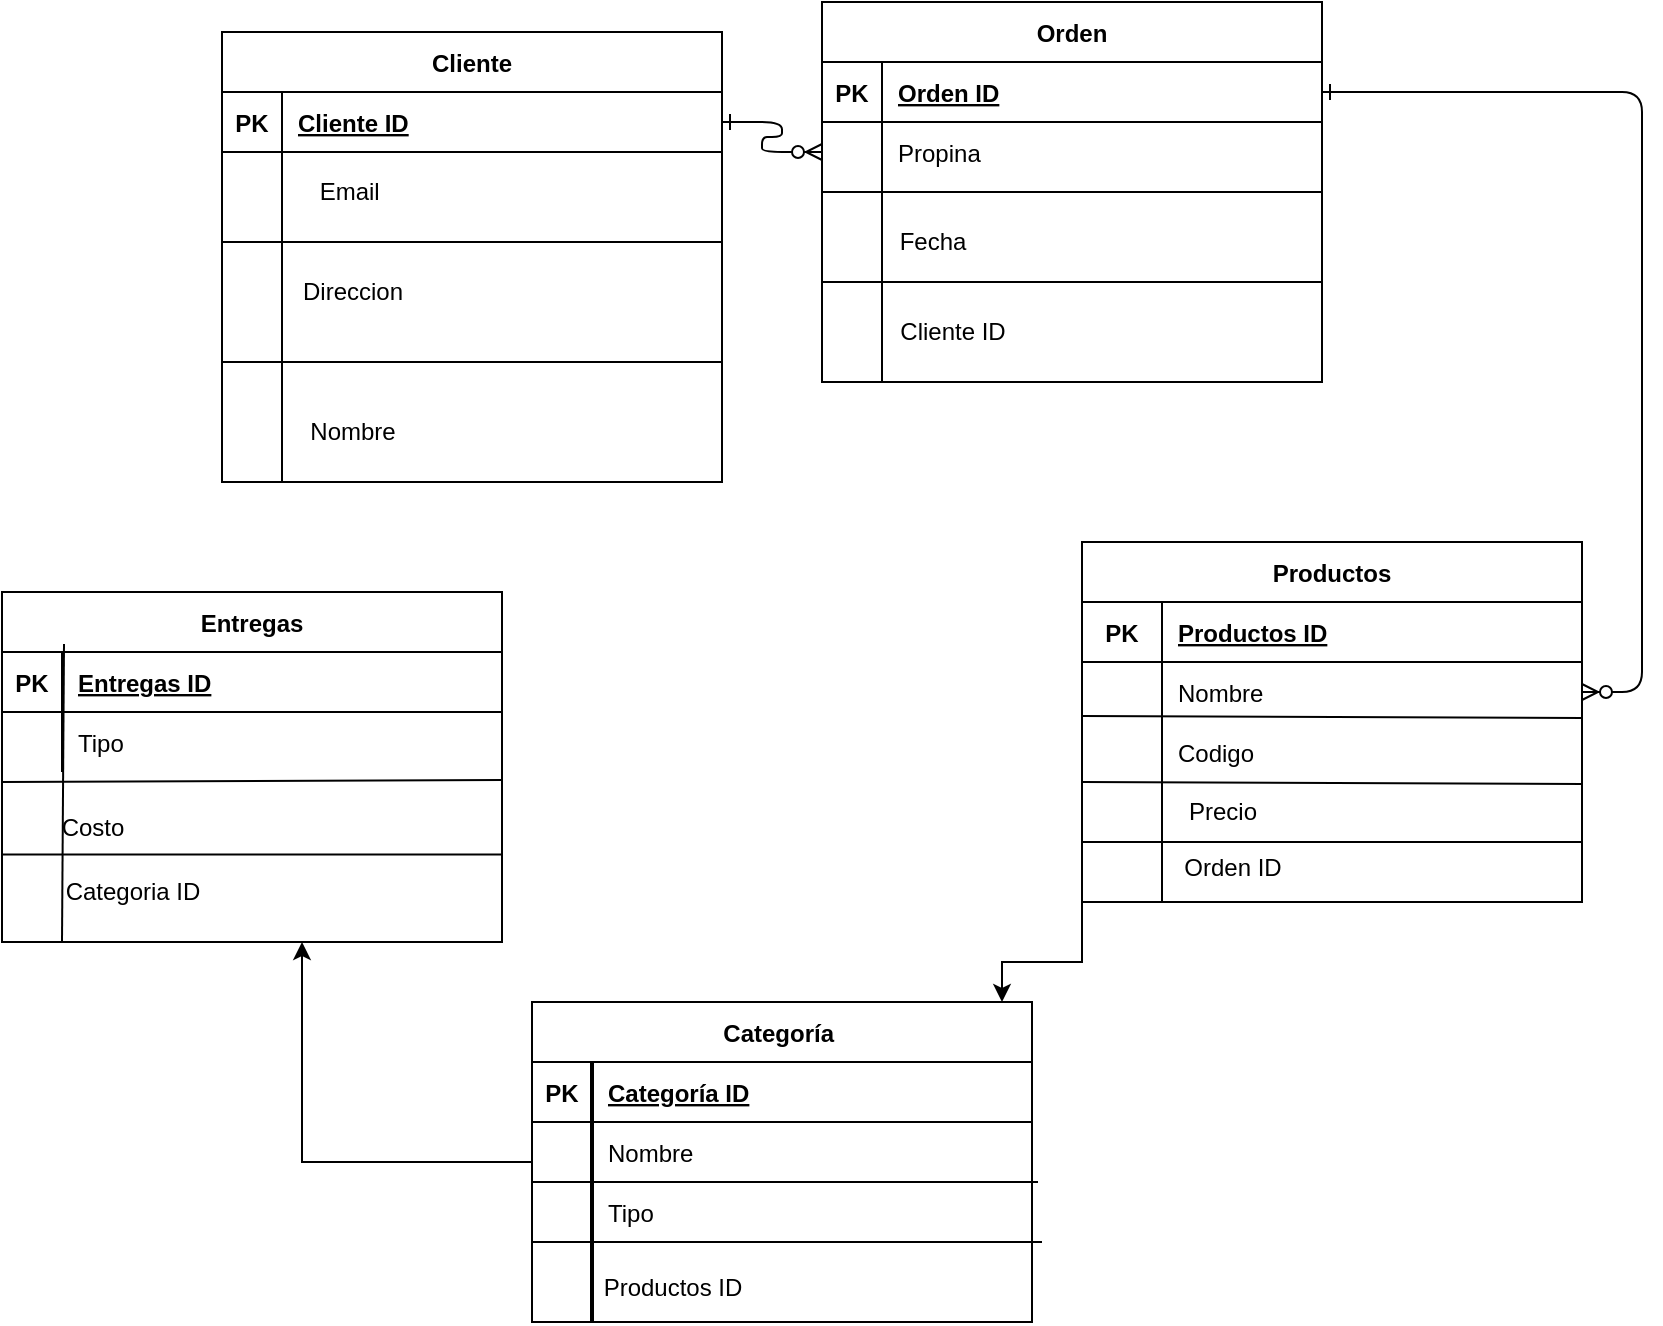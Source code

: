 <mxfile version="26.0.15">
  <diagram id="R2lEEEUBdFMjLlhIrx00" name="Page-1">
    <mxGraphModel grid="1" page="1" gridSize="10" guides="1" tooltips="1" connect="1" arrows="1" fold="1" pageScale="1" pageWidth="850" pageHeight="1100" math="0" shadow="0" extFonts="Permanent Marker^https://fonts.googleapis.com/css?family=Permanent+Marker">
      <root>
        <mxCell id="0" />
        <mxCell id="1" parent="0" />
        <mxCell id="C-vyLk0tnHw3VtMMgP7b-1" value="" style="edgeStyle=entityRelationEdgeStyle;endArrow=ERzeroToMany;startArrow=ERone;endFill=1;startFill=0;" edge="1" parent="1" source="C-vyLk0tnHw3VtMMgP7b-24">
          <mxGeometry width="100" height="100" relative="1" as="geometry">
            <mxPoint x="340" y="720" as="sourcePoint" />
            <mxPoint x="450.0" y="195" as="targetPoint" />
          </mxGeometry>
        </mxCell>
        <mxCell id="C-vyLk0tnHw3VtMMgP7b-12" value="" style="edgeStyle=entityRelationEdgeStyle;endArrow=ERzeroToMany;startArrow=ERone;endFill=1;startFill=0;" edge="1" parent="1" source="C-vyLk0tnHw3VtMMgP7b-3" target="C-vyLk0tnHw3VtMMgP7b-17">
          <mxGeometry width="100" height="100" relative="1" as="geometry">
            <mxPoint x="400" y="180" as="sourcePoint" />
            <mxPoint x="460" y="205" as="targetPoint" />
          </mxGeometry>
        </mxCell>
        <mxCell id="C-vyLk0tnHw3VtMMgP7b-2" value="Orden" style="shape=table;startSize=30;container=1;collapsible=1;childLayout=tableLayout;fixedRows=1;rowLines=0;fontStyle=1;align=center;resizeLast=1;" vertex="1" parent="1">
          <mxGeometry x="450" y="120" width="250" height="190" as="geometry" />
        </mxCell>
        <mxCell id="C-vyLk0tnHw3VtMMgP7b-3" value="" style="shape=partialRectangle;collapsible=0;dropTarget=0;pointerEvents=0;fillColor=none;points=[[0,0.5],[1,0.5]];portConstraint=eastwest;top=0;left=0;right=0;bottom=1;" vertex="1" parent="C-vyLk0tnHw3VtMMgP7b-2">
          <mxGeometry y="30" width="250" height="30" as="geometry" />
        </mxCell>
        <mxCell id="C-vyLk0tnHw3VtMMgP7b-4" value="PK" style="shape=partialRectangle;overflow=hidden;connectable=0;fillColor=none;top=0;left=0;bottom=0;right=0;fontStyle=1;" vertex="1" parent="C-vyLk0tnHw3VtMMgP7b-3">
          <mxGeometry width="30" height="30" as="geometry">
            <mxRectangle width="30" height="30" as="alternateBounds" />
          </mxGeometry>
        </mxCell>
        <mxCell id="C-vyLk0tnHw3VtMMgP7b-5" value="Orden ID" style="shape=partialRectangle;overflow=hidden;connectable=0;fillColor=none;top=0;left=0;bottom=0;right=0;align=left;spacingLeft=6;fontStyle=5;" vertex="1" parent="C-vyLk0tnHw3VtMMgP7b-3">
          <mxGeometry x="30" width="220" height="30" as="geometry">
            <mxRectangle width="220" height="30" as="alternateBounds" />
          </mxGeometry>
        </mxCell>
        <mxCell id="C-vyLk0tnHw3VtMMgP7b-9" value="" style="shape=partialRectangle;collapsible=0;dropTarget=0;pointerEvents=0;fillColor=none;points=[[0,0.5],[1,0.5]];portConstraint=eastwest;top=0;left=0;right=0;bottom=0;" vertex="1" parent="C-vyLk0tnHw3VtMMgP7b-2">
          <mxGeometry y="60" width="250" height="30" as="geometry" />
        </mxCell>
        <mxCell id="C-vyLk0tnHw3VtMMgP7b-10" value="" style="shape=partialRectangle;overflow=hidden;connectable=0;fillColor=none;top=0;left=0;bottom=0;right=0;" vertex="1" parent="C-vyLk0tnHw3VtMMgP7b-9">
          <mxGeometry width="30" height="30" as="geometry">
            <mxRectangle width="30" height="30" as="alternateBounds" />
          </mxGeometry>
        </mxCell>
        <mxCell id="C-vyLk0tnHw3VtMMgP7b-11" value="Propina" style="shape=partialRectangle;overflow=hidden;connectable=0;fillColor=none;top=0;left=0;bottom=0;right=0;align=left;spacingLeft=6;" vertex="1" parent="C-vyLk0tnHw3VtMMgP7b-9">
          <mxGeometry x="30" width="220" height="30" as="geometry">
            <mxRectangle width="220" height="30" as="alternateBounds" />
          </mxGeometry>
        </mxCell>
        <mxCell id="C-vyLk0tnHw3VtMMgP7b-23" value="Cliente" style="shape=table;startSize=30;container=1;collapsible=1;childLayout=tableLayout;fixedRows=1;rowLines=0;fontStyle=1;align=center;resizeLast=1;" vertex="1" parent="1">
          <mxGeometry x="150" y="135" width="250" height="225" as="geometry">
            <mxRectangle x="130" y="135" width="100" height="30" as="alternateBounds" />
          </mxGeometry>
        </mxCell>
        <mxCell id="C-vyLk0tnHw3VtMMgP7b-24" value="" style="shape=partialRectangle;collapsible=0;dropTarget=0;pointerEvents=0;fillColor=none;points=[[0,0.5],[1,0.5]];portConstraint=eastwest;top=0;left=0;right=0;bottom=1;" vertex="1" parent="C-vyLk0tnHw3VtMMgP7b-23">
          <mxGeometry y="30" width="250" height="30" as="geometry" />
        </mxCell>
        <mxCell id="C-vyLk0tnHw3VtMMgP7b-25" value="PK" style="shape=partialRectangle;overflow=hidden;connectable=0;fillColor=none;top=0;left=0;bottom=0;right=0;fontStyle=1;" vertex="1" parent="C-vyLk0tnHw3VtMMgP7b-24">
          <mxGeometry width="30" height="30" as="geometry">
            <mxRectangle width="30" height="30" as="alternateBounds" />
          </mxGeometry>
        </mxCell>
        <mxCell id="C-vyLk0tnHw3VtMMgP7b-26" value="Cliente ID" style="shape=partialRectangle;overflow=hidden;connectable=0;fillColor=none;top=0;left=0;bottom=0;right=0;align=left;spacingLeft=6;fontStyle=5;" vertex="1" parent="C-vyLk0tnHw3VtMMgP7b-24">
          <mxGeometry x="30" width="220" height="30" as="geometry">
            <mxRectangle width="220" height="30" as="alternateBounds" />
          </mxGeometry>
        </mxCell>
        <mxCell id="C-vyLk0tnHw3VtMMgP7b-27" value="" style="shape=partialRectangle;collapsible=0;dropTarget=0;pointerEvents=0;fillColor=none;points=[[0,0.5],[1,0.5]];portConstraint=eastwest;top=0;left=0;right=0;bottom=0;" vertex="1" parent="C-vyLk0tnHw3VtMMgP7b-23">
          <mxGeometry y="60" width="250" height="25" as="geometry" />
        </mxCell>
        <mxCell id="C-vyLk0tnHw3VtMMgP7b-28" value="" style="shape=partialRectangle;overflow=hidden;connectable=0;fillColor=none;top=0;left=0;bottom=0;right=0;" vertex="1" parent="C-vyLk0tnHw3VtMMgP7b-27">
          <mxGeometry width="30" height="25" as="geometry">
            <mxRectangle width="30" height="25" as="alternateBounds" />
          </mxGeometry>
        </mxCell>
        <mxCell id="C-vyLk0tnHw3VtMMgP7b-29" value="" style="shape=partialRectangle;overflow=hidden;connectable=0;fillColor=none;top=0;left=0;bottom=0;right=0;align=left;spacingLeft=6;" vertex="1" parent="C-vyLk0tnHw3VtMMgP7b-27">
          <mxGeometry x="30" width="220" height="25" as="geometry">
            <mxRectangle width="220" height="25" as="alternateBounds" />
          </mxGeometry>
        </mxCell>
        <mxCell id="VLRJgFclnj6k9HpKqRlD-32" value="" style="endArrow=none;html=1;rounded=0;" edge="1" parent="1">
          <mxGeometry relative="1" as="geometry">
            <mxPoint x="180" y="360" as="sourcePoint" />
            <mxPoint x="180" y="170" as="targetPoint" />
            <Array as="points">
              <mxPoint x="180" y="259" />
            </Array>
          </mxGeometry>
        </mxCell>
        <mxCell id="VLRJgFclnj6k9HpKqRlD-40" value="" style="endArrow=none;html=1;rounded=0;" edge="1" parent="1">
          <mxGeometry relative="1" as="geometry">
            <mxPoint x="150" y="240" as="sourcePoint" />
            <mxPoint x="400" y="240" as="targetPoint" />
          </mxGeometry>
        </mxCell>
        <mxCell id="VLRJgFclnj6k9HpKqRlD-41" value="" style="endArrow=none;html=1;rounded=0;" edge="1" parent="1">
          <mxGeometry relative="1" as="geometry">
            <mxPoint x="150" y="300" as="sourcePoint" />
            <mxPoint x="400" y="300" as="targetPoint" />
          </mxGeometry>
        </mxCell>
        <mxCell id="VLRJgFclnj6k9HpKqRlD-42" value="Direccion" style="text;html=1;align=center;verticalAlign=middle;resizable=0;points=[];autosize=1;strokeColor=none;fillColor=none;" vertex="1" parent="1">
          <mxGeometry x="180" y="250" width="70" height="30" as="geometry" />
        </mxCell>
        <mxCell id="VLRJgFclnj6k9HpKqRlD-43" value="Nombre" style="text;html=1;align=center;verticalAlign=middle;resizable=0;points=[];autosize=1;strokeColor=none;fillColor=none;" vertex="1" parent="1">
          <mxGeometry x="180" y="320" width="70" height="30" as="geometry" />
        </mxCell>
        <mxCell id="VLRJgFclnj6k9HpKqRlD-46" value="&lt;span style=&quot;white-space: pre;&quot;&gt;&#x9;&lt;/span&gt;Email" style="text;html=1;align=center;verticalAlign=middle;resizable=0;points=[];autosize=1;strokeColor=none;fillColor=none;" vertex="1" parent="1">
          <mxGeometry x="160" y="200" width="80" height="30" as="geometry" />
        </mxCell>
        <mxCell id="VLRJgFclnj6k9HpKqRlD-48" value="Entregas" style="shape=table;startSize=30;container=1;collapsible=1;childLayout=tableLayout;fixedRows=1;rowLines=0;fontStyle=1;align=center;resizeLast=1;direction=east;" vertex="1" parent="1">
          <mxGeometry x="40" y="415" width="250" height="175" as="geometry" />
        </mxCell>
        <mxCell id="VLRJgFclnj6k9HpKqRlD-49" value="" style="shape=partialRectangle;collapsible=0;dropTarget=0;pointerEvents=0;fillColor=none;points=[[0,0.5],[1,0.5]];portConstraint=eastwest;top=0;left=0;right=0;bottom=1;" vertex="1" parent="VLRJgFclnj6k9HpKqRlD-48">
          <mxGeometry y="30" width="250" height="30" as="geometry" />
        </mxCell>
        <mxCell id="VLRJgFclnj6k9HpKqRlD-50" value="PK" style="shape=partialRectangle;overflow=hidden;connectable=0;fillColor=none;top=0;left=0;bottom=0;right=0;fontStyle=1;" vertex="1" parent="VLRJgFclnj6k9HpKqRlD-49">
          <mxGeometry width="30" height="30" as="geometry">
            <mxRectangle width="30" height="30" as="alternateBounds" />
          </mxGeometry>
        </mxCell>
        <mxCell id="VLRJgFclnj6k9HpKqRlD-51" value="Entregas ID" style="shape=partialRectangle;overflow=hidden;connectable=0;fillColor=none;top=0;left=0;bottom=0;right=0;align=left;spacingLeft=6;fontStyle=5;" vertex="1" parent="VLRJgFclnj6k9HpKqRlD-49">
          <mxGeometry x="30" width="220" height="30" as="geometry">
            <mxRectangle width="220" height="30" as="alternateBounds" />
          </mxGeometry>
        </mxCell>
        <mxCell id="VLRJgFclnj6k9HpKqRlD-52" value="" style="shape=partialRectangle;collapsible=0;dropTarget=0;pointerEvents=0;fillColor=none;points=[[0,0.5],[1,0.5]];portConstraint=eastwest;top=0;left=0;right=0;bottom=0;" vertex="1" parent="VLRJgFclnj6k9HpKqRlD-48">
          <mxGeometry y="60" width="250" height="30" as="geometry" />
        </mxCell>
        <mxCell id="VLRJgFclnj6k9HpKqRlD-53" value="" style="shape=partialRectangle;overflow=hidden;connectable=0;fillColor=none;top=0;left=0;bottom=0;right=0;" vertex="1" parent="VLRJgFclnj6k9HpKqRlD-52">
          <mxGeometry width="30" height="30" as="geometry">
            <mxRectangle width="30" height="30" as="alternateBounds" />
          </mxGeometry>
        </mxCell>
        <mxCell id="VLRJgFclnj6k9HpKqRlD-54" value="Tipo" style="shape=partialRectangle;overflow=hidden;connectable=0;fillColor=none;top=0;left=0;bottom=0;right=0;align=left;spacingLeft=6;" vertex="1" parent="VLRJgFclnj6k9HpKqRlD-52">
          <mxGeometry x="30" width="220" height="30" as="geometry">
            <mxRectangle width="220" height="30" as="alternateBounds" />
          </mxGeometry>
        </mxCell>
        <mxCell id="VLRJgFclnj6k9HpKqRlD-58" value="Categoría " style="shape=table;startSize=30;container=1;collapsible=1;childLayout=tableLayout;fixedRows=1;rowLines=0;fontStyle=1;align=center;resizeLast=1;direction=east;" vertex="1" parent="1">
          <mxGeometry x="305" y="620" width="250" height="160" as="geometry" />
        </mxCell>
        <mxCell id="VLRJgFclnj6k9HpKqRlD-59" value="" style="shape=partialRectangle;collapsible=0;dropTarget=0;pointerEvents=0;fillColor=none;points=[[0,0.5],[1,0.5]];portConstraint=eastwest;top=0;left=0;right=0;bottom=1;" vertex="1" parent="VLRJgFclnj6k9HpKqRlD-58">
          <mxGeometry y="30" width="250" height="30" as="geometry" />
        </mxCell>
        <mxCell id="VLRJgFclnj6k9HpKqRlD-60" value="PK" style="shape=partialRectangle;overflow=hidden;connectable=0;fillColor=none;top=0;left=0;bottom=0;right=0;fontStyle=1;" vertex="1" parent="VLRJgFclnj6k9HpKqRlD-59">
          <mxGeometry width="30" height="30" as="geometry">
            <mxRectangle width="30" height="30" as="alternateBounds" />
          </mxGeometry>
        </mxCell>
        <mxCell id="VLRJgFclnj6k9HpKqRlD-61" value="Categoría ID" style="shape=partialRectangle;overflow=hidden;connectable=0;fillColor=none;top=0;left=0;bottom=0;right=0;align=left;spacingLeft=6;fontStyle=5;" vertex="1" parent="VLRJgFclnj6k9HpKqRlD-59">
          <mxGeometry x="30" width="220" height="30" as="geometry">
            <mxRectangle width="220" height="30" as="alternateBounds" />
          </mxGeometry>
        </mxCell>
        <mxCell id="VLRJgFclnj6k9HpKqRlD-62" value="" style="shape=partialRectangle;collapsible=0;dropTarget=0;pointerEvents=0;fillColor=none;points=[[0,0.5],[1,0.5]];portConstraint=eastwest;top=0;left=0;right=0;bottom=0;" vertex="1" parent="VLRJgFclnj6k9HpKqRlD-58">
          <mxGeometry y="60" width="250" height="30" as="geometry" />
        </mxCell>
        <mxCell id="VLRJgFclnj6k9HpKqRlD-63" value="" style="shape=partialRectangle;overflow=hidden;connectable=0;fillColor=none;top=0;left=0;bottom=0;right=0;" vertex="1" parent="VLRJgFclnj6k9HpKqRlD-62">
          <mxGeometry width="30" height="30" as="geometry">
            <mxRectangle width="30" height="30" as="alternateBounds" />
          </mxGeometry>
        </mxCell>
        <mxCell id="VLRJgFclnj6k9HpKqRlD-64" value="Nombre" style="shape=partialRectangle;overflow=hidden;connectable=0;fillColor=none;top=0;left=0;bottom=0;right=0;align=left;spacingLeft=6;" vertex="1" parent="VLRJgFclnj6k9HpKqRlD-62">
          <mxGeometry x="30" width="220" height="30" as="geometry">
            <mxRectangle width="220" height="30" as="alternateBounds" />
          </mxGeometry>
        </mxCell>
        <mxCell id="VLRJgFclnj6k9HpKqRlD-65" value="" style="shape=partialRectangle;collapsible=0;dropTarget=0;pointerEvents=0;fillColor=none;points=[[0,0.5],[1,0.5]];portConstraint=eastwest;top=0;left=0;right=0;bottom=0;" vertex="1" parent="VLRJgFclnj6k9HpKqRlD-58">
          <mxGeometry y="90" width="250" height="30" as="geometry" />
        </mxCell>
        <mxCell id="VLRJgFclnj6k9HpKqRlD-66" value="" style="shape=partialRectangle;overflow=hidden;connectable=0;fillColor=none;top=0;left=0;bottom=0;right=0;" vertex="1" parent="VLRJgFclnj6k9HpKqRlD-65">
          <mxGeometry width="30" height="30" as="geometry">
            <mxRectangle width="30" height="30" as="alternateBounds" />
          </mxGeometry>
        </mxCell>
        <mxCell id="VLRJgFclnj6k9HpKqRlD-67" value="Tipo" style="shape=partialRectangle;overflow=hidden;connectable=0;fillColor=none;top=0;left=0;bottom=0;right=0;align=left;spacingLeft=6;" vertex="1" parent="VLRJgFclnj6k9HpKqRlD-65">
          <mxGeometry x="30" width="220" height="30" as="geometry">
            <mxRectangle width="220" height="30" as="alternateBounds" />
          </mxGeometry>
        </mxCell>
        <mxCell id="ObWzaemAc5MZhWVd-z3M-8" value="" style="endArrow=none;html=1;rounded=0;exitX=0;exitY=1;exitDx=0;exitDy=0;exitPerimeter=0;" edge="1" parent="VLRJgFclnj6k9HpKqRlD-58" source="VLRJgFclnj6k9HpKqRlD-65">
          <mxGeometry width="50" height="50" relative="1" as="geometry">
            <mxPoint x="85" y="170" as="sourcePoint" />
            <mxPoint x="255" y="120" as="targetPoint" />
          </mxGeometry>
        </mxCell>
        <mxCell id="VLRJgFclnj6k9HpKqRlD-68" value="" style="line;strokeWidth=1;rotatable=0;dashed=0;labelPosition=right;align=left;verticalAlign=middle;spacingTop=0;spacingLeft=6;points=[];portConstraint=eastwest;" vertex="1" parent="1">
          <mxGeometry x="450" y="210" width="250" height="10" as="geometry" />
        </mxCell>
        <mxCell id="VLRJgFclnj6k9HpKqRlD-74" value="" style="line;strokeWidth=1;rotatable=0;dashed=0;labelPosition=right;align=left;verticalAlign=middle;spacingTop=0;spacingLeft=6;points=[];portConstraint=eastwest;direction=south;" vertex="1" parent="1">
          <mxGeometry x="470" y="150" width="20" height="160" as="geometry" />
        </mxCell>
        <mxCell id="VLRJgFclnj6k9HpKqRlD-86" value="" style="line;strokeWidth=1;rotatable=0;dashed=0;labelPosition=right;align=left;verticalAlign=middle;spacingTop=0;spacingLeft=6;points=[];portConstraint=eastwest;" vertex="1" parent="1">
          <mxGeometry x="450" y="255" width="250" height="10" as="geometry" />
        </mxCell>
        <mxCell id="VLRJgFclnj6k9HpKqRlD-88" value="Fecha" style="text;html=1;align=center;verticalAlign=middle;resizable=0;points=[];autosize=1;strokeColor=none;fillColor=none;" vertex="1" parent="1">
          <mxGeometry x="475" y="225" width="60" height="30" as="geometry" />
        </mxCell>
        <mxCell id="VLRJgFclnj6k9HpKqRlD-89" value="Cliente ID" style="text;html=1;align=center;verticalAlign=middle;resizable=0;points=[];autosize=1;strokeColor=none;fillColor=none;" vertex="1" parent="1">
          <mxGeometry x="475" y="270" width="80" height="30" as="geometry" />
        </mxCell>
        <mxCell id="ObWzaemAc5MZhWVd-z3M-3" style="edgeStyle=orthogonalEdgeStyle;rounded=0;orthogonalLoop=1;jettySize=auto;html=1;exitX=0;exitY=1;exitDx=0;exitDy=0;" edge="1" parent="1" source="C-vyLk0tnHw3VtMMgP7b-13" target="VLRJgFclnj6k9HpKqRlD-58">
          <mxGeometry relative="1" as="geometry">
            <mxPoint x="550" y="610" as="targetPoint" />
            <Array as="points">
              <mxPoint x="580" y="600" />
              <mxPoint x="540" y="600" />
            </Array>
          </mxGeometry>
        </mxCell>
        <mxCell id="C-vyLk0tnHw3VtMMgP7b-13" value="Productos" style="shape=table;startSize=30;container=1;collapsible=1;childLayout=tableLayout;fixedRows=1;rowLines=0;fontStyle=1;align=center;resizeLast=1;direction=east;" vertex="1" parent="1">
          <mxGeometry x="580" y="390" width="250" height="180" as="geometry" />
        </mxCell>
        <mxCell id="C-vyLk0tnHw3VtMMgP7b-14" value="" style="shape=partialRectangle;collapsible=0;dropTarget=0;pointerEvents=0;fillColor=none;points=[[0,0.5],[1,0.5]];portConstraint=eastwest;top=0;left=0;right=0;bottom=1;" vertex="1" parent="C-vyLk0tnHw3VtMMgP7b-13">
          <mxGeometry y="30" width="250" height="30" as="geometry" />
        </mxCell>
        <mxCell id="C-vyLk0tnHw3VtMMgP7b-15" value="PK" style="shape=partialRectangle;overflow=hidden;connectable=0;fillColor=none;top=0;left=0;bottom=0;right=0;fontStyle=1;" vertex="1" parent="C-vyLk0tnHw3VtMMgP7b-14">
          <mxGeometry width="40" height="30" as="geometry">
            <mxRectangle width="40" height="30" as="alternateBounds" />
          </mxGeometry>
        </mxCell>
        <mxCell id="C-vyLk0tnHw3VtMMgP7b-16" value="Productos ID" style="shape=partialRectangle;overflow=hidden;connectable=0;fillColor=none;top=0;left=0;bottom=0;right=0;align=left;spacingLeft=6;fontStyle=5;" vertex="1" parent="C-vyLk0tnHw3VtMMgP7b-14">
          <mxGeometry x="40" width="210" height="30" as="geometry">
            <mxRectangle width="210" height="30" as="alternateBounds" />
          </mxGeometry>
        </mxCell>
        <mxCell id="C-vyLk0tnHw3VtMMgP7b-17" value="" style="shape=partialRectangle;collapsible=0;dropTarget=0;pointerEvents=0;fillColor=none;points=[[0,0.5],[1,0.5]];portConstraint=eastwest;top=0;left=0;right=0;bottom=0;" vertex="1" parent="C-vyLk0tnHw3VtMMgP7b-13">
          <mxGeometry y="60" width="250" height="30" as="geometry" />
        </mxCell>
        <mxCell id="C-vyLk0tnHw3VtMMgP7b-18" value="" style="shape=partialRectangle;overflow=hidden;connectable=0;fillColor=none;top=0;left=0;bottom=0;right=0;" vertex="1" parent="C-vyLk0tnHw3VtMMgP7b-17">
          <mxGeometry width="40" height="30" as="geometry">
            <mxRectangle width="40" height="30" as="alternateBounds" />
          </mxGeometry>
        </mxCell>
        <mxCell id="C-vyLk0tnHw3VtMMgP7b-19" value="Nombre" style="shape=partialRectangle;overflow=hidden;connectable=0;fillColor=none;top=0;left=0;bottom=0;right=0;align=left;spacingLeft=6;" vertex="1" parent="C-vyLk0tnHw3VtMMgP7b-17">
          <mxGeometry x="40" width="210" height="30" as="geometry">
            <mxRectangle width="210" height="30" as="alternateBounds" />
          </mxGeometry>
        </mxCell>
        <mxCell id="C-vyLk0tnHw3VtMMgP7b-20" value="" style="shape=partialRectangle;collapsible=0;dropTarget=0;pointerEvents=0;fillColor=none;points=[[0,0.5],[1,0.5]];portConstraint=eastwest;top=0;left=0;right=0;bottom=0;" vertex="1" parent="C-vyLk0tnHw3VtMMgP7b-13">
          <mxGeometry y="90" width="250" height="30" as="geometry" />
        </mxCell>
        <mxCell id="C-vyLk0tnHw3VtMMgP7b-21" value="" style="shape=partialRectangle;overflow=hidden;connectable=0;fillColor=none;top=0;left=0;bottom=0;right=0;" vertex="1" parent="C-vyLk0tnHw3VtMMgP7b-20">
          <mxGeometry width="40" height="30" as="geometry">
            <mxRectangle width="40" height="30" as="alternateBounds" />
          </mxGeometry>
        </mxCell>
        <mxCell id="C-vyLk0tnHw3VtMMgP7b-22" value="Codigo" style="shape=partialRectangle;overflow=hidden;connectable=0;fillColor=none;top=0;left=0;bottom=0;right=0;align=left;spacingLeft=6;" vertex="1" parent="C-vyLk0tnHw3VtMMgP7b-20">
          <mxGeometry x="40" width="210" height="30" as="geometry">
            <mxRectangle width="210" height="30" as="alternateBounds" />
          </mxGeometry>
        </mxCell>
        <mxCell id="GzU62nC6YjnHLz0LLh1A-3" value="" style="endArrow=none;html=1;rounded=0;entryX=1;entryY=-0.067;entryDx=0;entryDy=0;entryPerimeter=0;exitX=0;exitY=-0.1;exitDx=0;exitDy=0;exitPerimeter=0;" edge="1" parent="C-vyLk0tnHw3VtMMgP7b-13" source="C-vyLk0tnHw3VtMMgP7b-20" target="C-vyLk0tnHw3VtMMgP7b-20">
          <mxGeometry relative="1" as="geometry">
            <mxPoint x="-120" y="90" as="sourcePoint" />
            <mxPoint x="180" y="90" as="targetPoint" />
          </mxGeometry>
        </mxCell>
        <mxCell id="GzU62nC6YjnHLz0LLh1A-5" value="" style="endArrow=none;html=1;rounded=0;entryX=1;entryY=1.033;entryDx=0;entryDy=0;entryPerimeter=0;" edge="1" parent="1" target="C-vyLk0tnHw3VtMMgP7b-20">
          <mxGeometry relative="1" as="geometry">
            <mxPoint x="580" y="510" as="sourcePoint" />
            <mxPoint x="818" y="510.99" as="targetPoint" />
          </mxGeometry>
        </mxCell>
        <mxCell id="GzU62nC6YjnHLz0LLh1A-26" value="" style="endArrow=none;html=1;rounded=0;" edge="1" parent="1">
          <mxGeometry width="50" height="50" relative="1" as="geometry">
            <mxPoint x="620" y="510" as="sourcePoint" />
            <mxPoint x="620" y="570" as="targetPoint" />
          </mxGeometry>
        </mxCell>
        <mxCell id="GzU62nC6YjnHLz0LLh1A-27" value="" style="endArrow=none;html=1;rounded=0;" edge="1" parent="1">
          <mxGeometry width="50" height="50" relative="1" as="geometry">
            <mxPoint x="580" y="540" as="sourcePoint" />
            <mxPoint x="830" y="540" as="targetPoint" />
          </mxGeometry>
        </mxCell>
        <mxCell id="ObWzaemAc5MZhWVd-z3M-4" value="Precio" style="text;html=1;align=center;verticalAlign=middle;resizable=0;points=[];autosize=1;strokeColor=none;fillColor=none;" vertex="1" parent="1">
          <mxGeometry x="620" y="510" width="60" height="30" as="geometry" />
        </mxCell>
        <mxCell id="ObWzaemAc5MZhWVd-z3M-5" value="Orden ID" style="text;html=1;align=center;verticalAlign=middle;resizable=0;points=[];autosize=1;strokeColor=none;fillColor=none;" vertex="1" parent="1">
          <mxGeometry x="620" y="538" width="70" height="30" as="geometry" />
        </mxCell>
        <mxCell id="ObWzaemAc5MZhWVd-z3M-7" value="" style="endArrow=none;html=1;rounded=0;entryX=1.012;entryY=0;entryDx=0;entryDy=0;entryPerimeter=0;" edge="1" parent="1" target="VLRJgFclnj6k9HpKqRlD-65">
          <mxGeometry width="50" height="50" relative="1" as="geometry">
            <mxPoint x="305" y="710" as="sourcePoint" />
            <mxPoint x="435" y="710" as="targetPoint" />
          </mxGeometry>
        </mxCell>
        <mxCell id="ObWzaemAc5MZhWVd-z3M-11" value="" style="line;strokeWidth=2;direction=south;html=1;" vertex="1" parent="1">
          <mxGeometry x="330" y="650" width="10" height="130" as="geometry" />
        </mxCell>
        <mxCell id="ObWzaemAc5MZhWVd-z3M-12" value="Productos ID" style="text;html=1;align=center;verticalAlign=middle;resizable=0;points=[];autosize=1;strokeColor=none;fillColor=none;" vertex="1" parent="1">
          <mxGeometry x="330" y="748" width="90" height="30" as="geometry" />
        </mxCell>
        <mxCell id="MiUEidlX4LT4B-OWxRtj-2" value="" style="endArrow=none;html=1;rounded=0;" edge="1" parent="1">
          <mxGeometry width="50" height="50" relative="1" as="geometry">
            <mxPoint x="40" y="510" as="sourcePoint" />
            <mxPoint x="290" y="509" as="targetPoint" />
          </mxGeometry>
        </mxCell>
        <mxCell id="MiUEidlX4LT4B-OWxRtj-4" value="" style="endArrow=none;html=1;rounded=0;exitX=0;exitY=0.75;exitDx=0;exitDy=0;entryX=1;entryY=0.75;entryDx=0;entryDy=0;" edge="1" parent="1" source="VLRJgFclnj6k9HpKqRlD-48" target="VLRJgFclnj6k9HpKqRlD-48">
          <mxGeometry width="50" height="50" relative="1" as="geometry">
            <mxPoint x="250" y="570" as="sourcePoint" />
            <mxPoint x="300" y="520" as="targetPoint" />
            <Array as="points" />
          </mxGeometry>
        </mxCell>
        <mxCell id="MiUEidlX4LT4B-OWxRtj-5" value="" style="endArrow=none;html=1;rounded=0;entryX=0.124;entryY=-0.133;entryDx=0;entryDy=0;entryPerimeter=0;" edge="1" parent="1" target="VLRJgFclnj6k9HpKqRlD-49">
          <mxGeometry width="50" height="50" relative="1" as="geometry">
            <mxPoint x="70" y="590" as="sourcePoint" />
            <mxPoint x="110" y="520" as="targetPoint" />
            <Array as="points" />
          </mxGeometry>
        </mxCell>
        <mxCell id="MiUEidlX4LT4B-OWxRtj-6" value="Costo" style="text;html=1;align=center;verticalAlign=middle;resizable=0;points=[];autosize=1;strokeColor=none;fillColor=none;" vertex="1" parent="1">
          <mxGeometry x="60" y="518" width="50" height="30" as="geometry" />
        </mxCell>
        <mxCell id="MiUEidlX4LT4B-OWxRtj-7" value="Categoria ID" style="text;html=1;align=center;verticalAlign=middle;resizable=0;points=[];autosize=1;strokeColor=none;fillColor=none;" vertex="1" parent="1">
          <mxGeometry x="60" y="550" width="90" height="30" as="geometry" />
        </mxCell>
        <mxCell id="MiUEidlX4LT4B-OWxRtj-8" value="" style="endArrow=classic;html=1;rounded=0;" edge="1" parent="1" source="VLRJgFclnj6k9HpKqRlD-58">
          <mxGeometry width="50" height="50" relative="1" as="geometry">
            <mxPoint x="250" y="570" as="sourcePoint" />
            <mxPoint x="190" y="590" as="targetPoint" />
            <Array as="points">
              <mxPoint x="190" y="700" />
            </Array>
          </mxGeometry>
        </mxCell>
      </root>
    </mxGraphModel>
  </diagram>
</mxfile>

